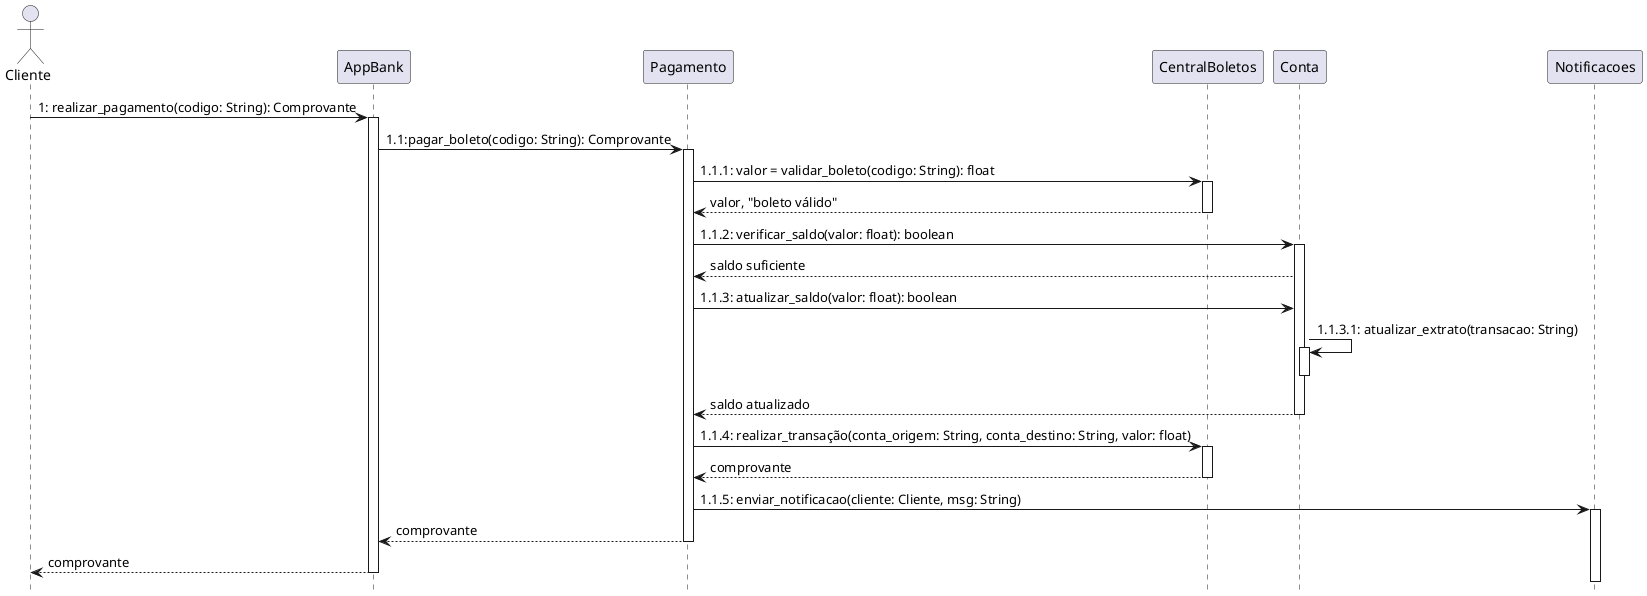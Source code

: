 @startuml
hide footbox

actor "Cliente" as cliente

cliente -> AppBank: 1: realizar_pagamento(codigo: String): Comprovante
activate AppBank

AppBank -> Pagamento: 1.1:pagar_boleto(codigo: String): Comprovante
activate Pagamento

Pagamento -> CentralBoletos: 1.1.1: valor = validar_boleto(codigo: String): float
activate CentralBoletos

CentralBoletos --> Pagamento: valor, "boleto válido" 
deactivate CentralBoletos

Pagamento -> Conta: 1.1.2: verificar_saldo(valor: float): boolean
activate Conta

Conta --> Pagamento: saldo suficiente

Pagamento -> Conta: 1.1.3: atualizar_saldo(valor: float): boolean

Conta -> Conta: 1.1.3.1: atualizar_extrato(transacao: String)
activate Conta
deactivate Conta

Conta --> Pagamento: saldo atualizado
deactivate Conta

Pagamento -> CentralBoletos: 1.1.4: realizar_transação(conta_origem: String, conta_destino: String, valor: float)
activate CentralBoletos

CentralBoletos --> Pagamento: comprovante
deactivate CentralBoletos

Pagamento -> Notificacoes: 1.1.5: enviar_notificacao(cliente: Cliente, msg: String)
activate Notificacoes

Pagamento --> AppBank: comprovante
deactivate Pagamento

AppBank --> cliente: comprovante
deactivate AppBank

@enduml